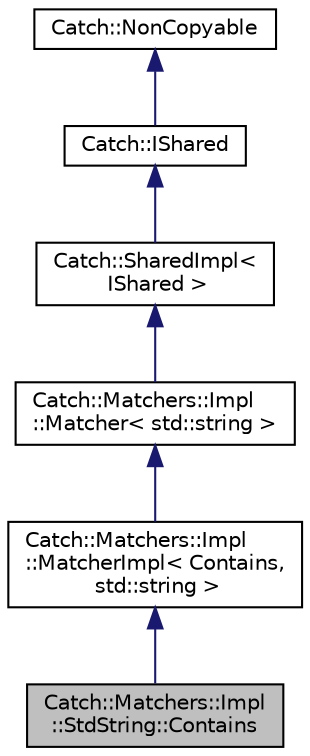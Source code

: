 digraph "Catch::Matchers::Impl::StdString::Contains"
{
  edge [fontname="Helvetica",fontsize="10",labelfontname="Helvetica",labelfontsize="10"];
  node [fontname="Helvetica",fontsize="10",shape=record];
  Node1 [label="Catch::Matchers::Impl\l::StdString::Contains",height=0.2,width=0.4,color="black", fillcolor="grey75", style="filled", fontcolor="black"];
  Node2 -> Node1 [dir="back",color="midnightblue",fontsize="10",style="solid"];
  Node2 [label="Catch::Matchers::Impl\l::MatcherImpl\< Contains,\l std::string \>",height=0.2,width=0.4,color="black", fillcolor="white", style="filled",URL="$structCatch_1_1Matchers_1_1Impl_1_1MatcherImpl.html"];
  Node3 -> Node2 [dir="back",color="midnightblue",fontsize="10",style="solid"];
  Node3 [label="Catch::Matchers::Impl\l::Matcher\< std::string \>",height=0.2,width=0.4,color="black", fillcolor="white", style="filled",URL="$structCatch_1_1Matchers_1_1Impl_1_1Matcher.html"];
  Node4 -> Node3 [dir="back",color="midnightblue",fontsize="10",style="solid"];
  Node4 [label="Catch::SharedImpl\<\l IShared \>",height=0.2,width=0.4,color="black", fillcolor="white", style="filled",URL="$structCatch_1_1SharedImpl.html"];
  Node5 -> Node4 [dir="back",color="midnightblue",fontsize="10",style="solid"];
  Node5 [label="Catch::IShared",height=0.2,width=0.4,color="black", fillcolor="white", style="filled",URL="$structCatch_1_1IShared.html"];
  Node6 -> Node5 [dir="back",color="midnightblue",fontsize="10",style="solid"];
  Node6 [label="Catch::NonCopyable",height=0.2,width=0.4,color="black", fillcolor="white", style="filled",URL="$classCatch_1_1NonCopyable.html"];
}
